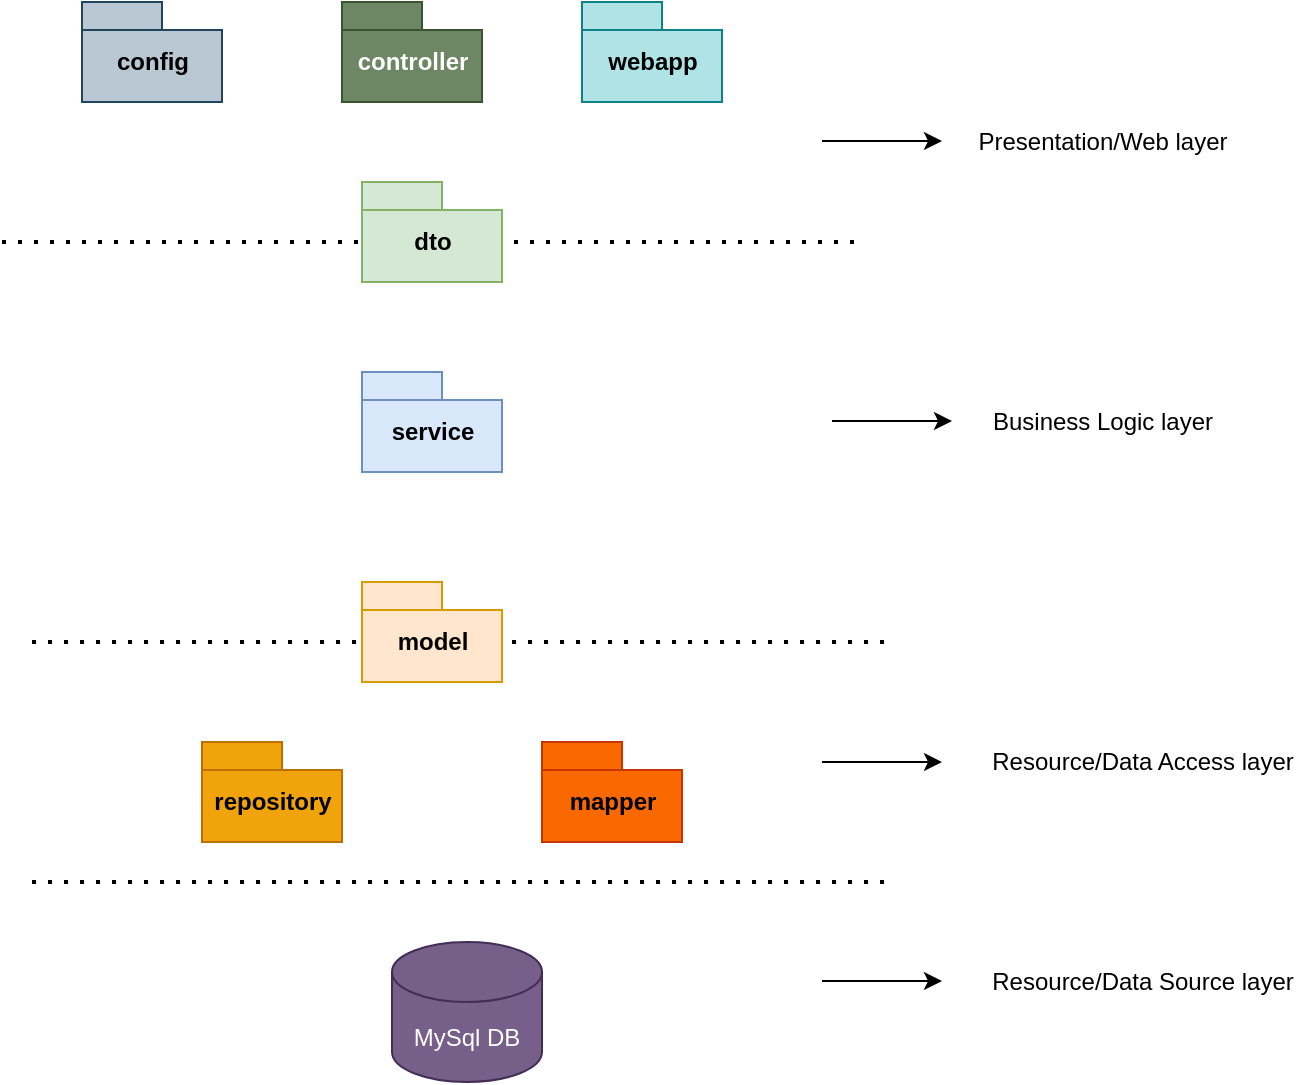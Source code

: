 <mxfile version="17.4.1" type="device"><diagram id="DMvQ5gKvmUyogSN96EM6" name="Page-1"><mxGraphModel dx="782" dy="436" grid="1" gridSize="10" guides="1" tooltips="1" connect="1" arrows="1" fold="1" page="1" pageScale="1" pageWidth="850" pageHeight="1100" math="0" shadow="0"><root><mxCell id="0"/><mxCell id="1" parent="0"/><mxCell id="Db_hfP4J0tg7aytXBsBn-3" value="controller" style="shape=folder;fontStyle=1;spacingTop=10;tabWidth=40;tabHeight=14;tabPosition=left;html=1;fillColor=#6d8764;fontColor=#ffffff;strokeColor=#3A5431;" vertex="1" parent="1"><mxGeometry x="320" y="120" width="70" height="50" as="geometry"/></mxCell><mxCell id="Db_hfP4J0tg7aytXBsBn-6" value="mapper" style="shape=folder;fontStyle=1;spacingTop=10;tabWidth=40;tabHeight=14;tabPosition=left;html=1;fillColor=#fa6800;fontColor=#000000;strokeColor=#C73500;" vertex="1" parent="1"><mxGeometry x="420" y="490" width="70" height="50" as="geometry"/></mxCell><mxCell id="Db_hfP4J0tg7aytXBsBn-7" value="webapp" style="shape=folder;fontStyle=1;spacingTop=10;tabWidth=40;tabHeight=14;tabPosition=left;html=1;fillColor=#b0e3e6;strokeColor=#0e8088;" vertex="1" parent="1"><mxGeometry x="440" y="120" width="70" height="50" as="geometry"/></mxCell><mxCell id="Db_hfP4J0tg7aytXBsBn-8" value="service" style="shape=folder;fontStyle=1;spacingTop=10;tabWidth=40;tabHeight=14;tabPosition=left;html=1;fillColor=#dae8fc;strokeColor=#6c8ebf;" vertex="1" parent="1"><mxGeometry x="330" y="305" width="70" height="50" as="geometry"/></mxCell><mxCell id="Db_hfP4J0tg7aytXBsBn-9" value="repository" style="shape=folder;fontStyle=1;spacingTop=10;tabWidth=40;tabHeight=14;tabPosition=left;html=1;fillColor=#f0a30a;fontColor=#000000;strokeColor=#BD7000;" vertex="1" parent="1"><mxGeometry x="250" y="490" width="70" height="50" as="geometry"/></mxCell><mxCell id="Db_hfP4J0tg7aytXBsBn-10" value="config" style="shape=folder;fontStyle=1;spacingTop=10;tabWidth=40;tabHeight=14;tabPosition=left;html=1;fillColor=#bac8d3;strokeColor=#23445d;" vertex="1" parent="1"><mxGeometry x="190" y="120" width="70" height="50" as="geometry"/></mxCell><mxCell id="Db_hfP4J0tg7aytXBsBn-11" value="MySql DB" style="shape=cylinder3;whiteSpace=wrap;html=1;boundedLbl=1;backgroundOutline=1;size=15;fillColor=#76608a;fontColor=#ffffff;strokeColor=#432D57;" vertex="1" parent="1"><mxGeometry x="345" y="590" width="75" height="70" as="geometry"/></mxCell><mxCell id="Db_hfP4J0tg7aytXBsBn-13" value="" style="endArrow=none;dashed=1;html=1;dashPattern=1 3;strokeWidth=2;rounded=0;" edge="1" parent="1"><mxGeometry width="50" height="50" relative="1" as="geometry"><mxPoint x="165" y="560" as="sourcePoint"/><mxPoint x="595" y="560" as="targetPoint"/></mxGeometry></mxCell><mxCell id="Db_hfP4J0tg7aytXBsBn-14" value="" style="endArrow=none;dashed=1;html=1;dashPattern=1 3;strokeWidth=2;rounded=0;" edge="1" parent="1"><mxGeometry width="50" height="50" relative="1" as="geometry"><mxPoint x="165" y="440" as="sourcePoint"/><mxPoint x="595" y="440" as="targetPoint"/></mxGeometry></mxCell><mxCell id="Db_hfP4J0tg7aytXBsBn-17" value="Presentation/Web layer" style="text;html=1;align=center;verticalAlign=middle;resizable=0;points=[];autosize=1;strokeColor=none;fillColor=none;" vertex="1" parent="1"><mxGeometry x="630" y="180" width="140" height="20" as="geometry"/></mxCell><mxCell id="Db_hfP4J0tg7aytXBsBn-18" value="" style="endArrow=classic;html=1;rounded=0;" edge="1" parent="1"><mxGeometry width="50" height="50" relative="1" as="geometry"><mxPoint x="560" y="189.5" as="sourcePoint"/><mxPoint x="620" y="189.5" as="targetPoint"/></mxGeometry></mxCell><mxCell id="Db_hfP4J0tg7aytXBsBn-19" value="" style="endArrow=classic;html=1;rounded=0;" edge="1" parent="1"><mxGeometry width="50" height="50" relative="1" as="geometry"><mxPoint x="565" y="329.5" as="sourcePoint"/><mxPoint x="625" y="329.5" as="targetPoint"/></mxGeometry></mxCell><mxCell id="Db_hfP4J0tg7aytXBsBn-20" value="" style="endArrow=classic;html=1;rounded=0;" edge="1" parent="1"><mxGeometry width="50" height="50" relative="1" as="geometry"><mxPoint x="560" y="500" as="sourcePoint"/><mxPoint x="620" y="500" as="targetPoint"/></mxGeometry></mxCell><mxCell id="Db_hfP4J0tg7aytXBsBn-21" value="" style="endArrow=classic;html=1;rounded=0;" edge="1" parent="1"><mxGeometry width="50" height="50" relative="1" as="geometry"><mxPoint x="560" y="609.5" as="sourcePoint"/><mxPoint x="620" y="609.5" as="targetPoint"/></mxGeometry></mxCell><mxCell id="Db_hfP4J0tg7aytXBsBn-22" value="Business Logic layer" style="text;html=1;align=center;verticalAlign=middle;resizable=0;points=[];autosize=1;strokeColor=none;fillColor=none;" vertex="1" parent="1"><mxGeometry x="635" y="320" width="130" height="20" as="geometry"/></mxCell><mxCell id="Db_hfP4J0tg7aytXBsBn-24" value="Resource/Data Source layer" style="text;html=1;align=center;verticalAlign=middle;resizable=0;points=[];autosize=1;strokeColor=none;fillColor=none;" vertex="1" parent="1"><mxGeometry x="635" y="600" width="170" height="20" as="geometry"/></mxCell><mxCell id="Db_hfP4J0tg7aytXBsBn-25" value="Resource/Data Access layer" style="text;html=1;align=center;verticalAlign=middle;resizable=0;points=[];autosize=1;strokeColor=none;fillColor=none;" vertex="1" parent="1"><mxGeometry x="635" y="490" width="170" height="20" as="geometry"/></mxCell><mxCell id="Db_hfP4J0tg7aytXBsBn-15" value="" style="endArrow=none;dashed=1;html=1;dashPattern=1 3;strokeWidth=2;rounded=0;" edge="1" parent="1"><mxGeometry width="50" height="50" relative="1" as="geometry"><mxPoint x="150" y="240" as="sourcePoint"/><mxPoint x="580" y="240" as="targetPoint"/></mxGeometry></mxCell><mxCell id="Db_hfP4J0tg7aytXBsBn-4" value="model" style="shape=folder;fontStyle=1;spacingTop=10;tabWidth=40;tabHeight=14;tabPosition=left;html=1;fillColor=#ffe6cc;strokeColor=#d79b00;" vertex="1" parent="1"><mxGeometry x="330" y="410" width="70" height="50" as="geometry"/></mxCell><mxCell id="Db_hfP4J0tg7aytXBsBn-5" value="dto" style="shape=folder;fontStyle=1;spacingTop=10;tabWidth=40;tabHeight=14;tabPosition=left;html=1;fillColor=#d5e8d4;strokeColor=#82b366;" vertex="1" parent="1"><mxGeometry x="330" y="210" width="70" height="50" as="geometry"/></mxCell></root></mxGraphModel></diagram></mxfile>